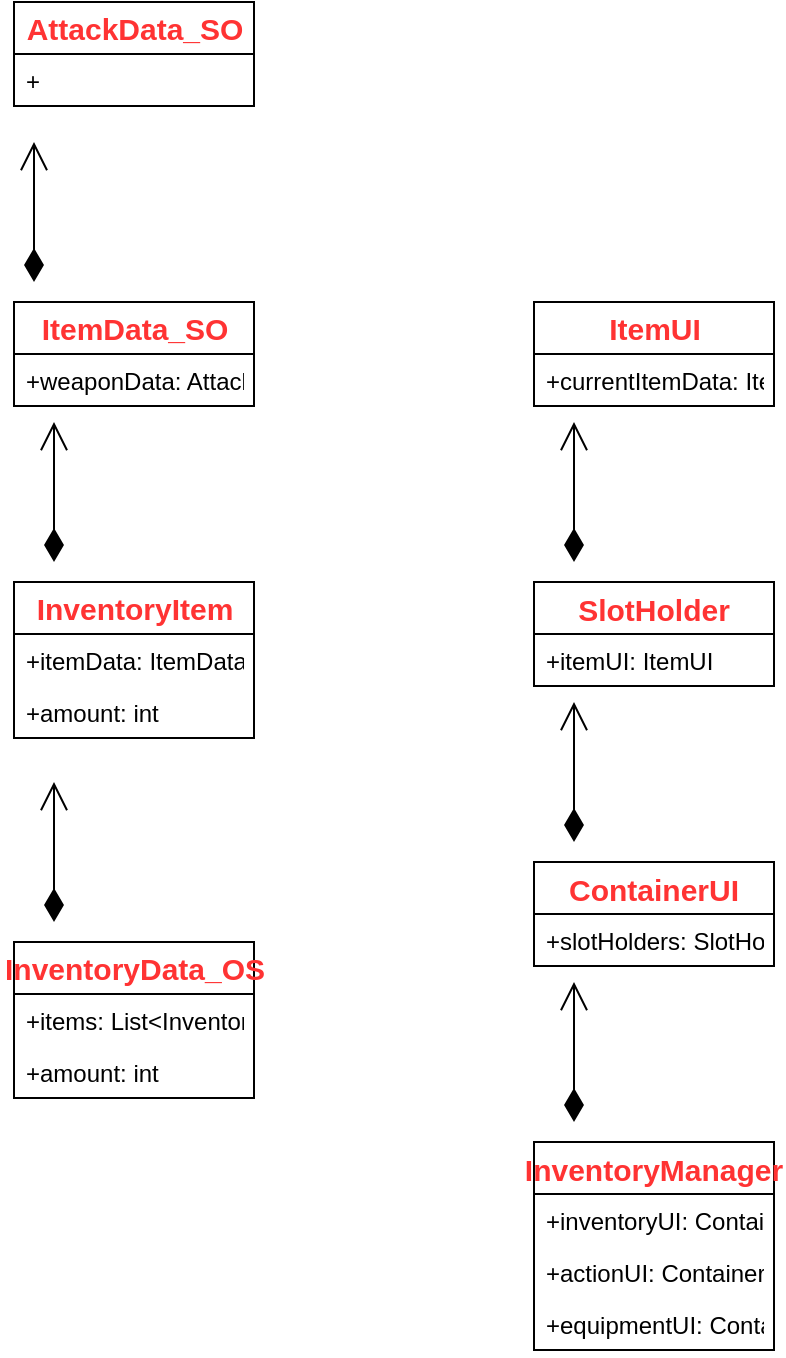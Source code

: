 <mxfile version="14.6.13" type="device"><diagram id="auOc44E0e3tkY1XCIFDK" name="第 1 页"><mxGraphModel dx="1086" dy="806" grid="1" gridSize="10" guides="1" tooltips="1" connect="1" arrows="1" fold="1" page="1" pageScale="1" pageWidth="827" pageHeight="1169" math="0" shadow="0"><root><mxCell id="0"/><mxCell id="1" parent="0"/><mxCell id="_LyCy5BCrm_xr--omPJ--12" value="ItemUI" style="swimlane;fontStyle=1;childLayout=stackLayout;horizontal=1;startSize=26;fillColor=none;horizontalStack=0;resizeParent=1;resizeParentMax=0;resizeLast=0;collapsible=1;marginBottom=0;fontSize=15;fontColor=#FF3333;html=1;aspect=fixed;" parent="1" vertex="1"><mxGeometry x="600" y="380" width="120" height="52" as="geometry"/></mxCell><mxCell id="_LyCy5BCrm_xr--omPJ--14" value="+currentItemData: ItemData_SO" style="text;strokeColor=none;fillColor=none;align=left;verticalAlign=top;spacingLeft=4;spacingRight=4;overflow=hidden;rotatable=0;points=[[0,0.5],[1,0.5]];portConstraint=eastwest;fontSize=12;" parent="_LyCy5BCrm_xr--omPJ--12" vertex="1"><mxGeometry y="26" width="120" height="26" as="geometry"/></mxCell><mxCell id="_LyCy5BCrm_xr--omPJ--18" value="SlotHolder" style="swimlane;fontStyle=1;childLayout=stackLayout;horizontal=1;startSize=26;fillColor=none;horizontalStack=0;resizeParent=1;resizeParentMax=0;resizeLast=0;collapsible=1;marginBottom=0;fontSize=15;fontColor=#FF3333;" parent="1" vertex="1"><mxGeometry x="600" y="520" width="120" height="52" as="geometry"/></mxCell><mxCell id="_LyCy5BCrm_xr--omPJ--19" value="+itemUI: ItemUI" style="text;strokeColor=none;fillColor=none;align=left;verticalAlign=top;spacingLeft=4;spacingRight=4;overflow=hidden;rotatable=0;points=[[0,0.5],[1,0.5]];portConstraint=eastwest;fontSize=12;" parent="_LyCy5BCrm_xr--omPJ--18" vertex="1"><mxGeometry y="26" width="120" height="26" as="geometry"/></mxCell><mxCell id="_LyCy5BCrm_xr--omPJ--24" value="ContainerUI" style="swimlane;fontStyle=1;childLayout=stackLayout;horizontal=1;startSize=26;fillColor=none;horizontalStack=0;resizeParent=1;resizeParentMax=0;resizeLast=0;collapsible=1;marginBottom=0;fontSize=15;fontColor=#FF3333;" parent="1" vertex="1"><mxGeometry x="600" y="660" width="120" height="52" as="geometry"/></mxCell><mxCell id="_LyCy5BCrm_xr--omPJ--25" value="+slotHolders: SlotHolder[]" style="text;strokeColor=none;fillColor=none;align=left;verticalAlign=top;spacingLeft=4;spacingRight=4;overflow=hidden;rotatable=0;points=[[0,0.5],[1,0.5]];portConstraint=eastwest;fontSize=12;" parent="_LyCy5BCrm_xr--omPJ--24" vertex="1"><mxGeometry y="26" width="120" height="26" as="geometry"/></mxCell><mxCell id="_LyCy5BCrm_xr--omPJ--26" value="ItemData_SO" style="swimlane;fontStyle=1;childLayout=stackLayout;horizontal=1;startSize=26;fillColor=none;horizontalStack=0;resizeParent=1;resizeParentMax=0;resizeLast=0;collapsible=1;marginBottom=0;fontSize=15;fontColor=#FF3333;html=1;aspect=fixed;" parent="1" vertex="1"><mxGeometry x="340" y="380" width="120" height="52" as="geometry"/></mxCell><mxCell id="_LyCy5BCrm_xr--omPJ--27" value="+weaponData: AttackData_SO" style="text;strokeColor=none;fillColor=none;align=left;verticalAlign=top;spacingLeft=4;spacingRight=4;overflow=hidden;rotatable=0;points=[[0,0.5],[1,0.5]];portConstraint=eastwest;fontSize=12;" parent="_LyCy5BCrm_xr--omPJ--26" vertex="1"><mxGeometry y="26" width="120" height="26" as="geometry"/></mxCell><mxCell id="_LyCy5BCrm_xr--omPJ--28" value="InventoryItem" style="swimlane;fontStyle=1;childLayout=stackLayout;horizontal=1;startSize=26;fillColor=none;horizontalStack=0;resizeParent=1;resizeParentMax=0;resizeLast=0;collapsible=1;marginBottom=0;fontSize=15;fontColor=#FF3333;html=1;aspect=fixed;" parent="1" vertex="1"><mxGeometry x="340" y="520" width="120" height="78" as="geometry"/></mxCell><mxCell id="_LyCy5BCrm_xr--omPJ--29" value="+itemData: ItemData_SO" style="text;strokeColor=none;fillColor=none;align=left;verticalAlign=top;spacingLeft=4;spacingRight=4;overflow=hidden;rotatable=0;points=[[0,0.5],[1,0.5]];portConstraint=eastwest;fontSize=12;" parent="_LyCy5BCrm_xr--omPJ--28" vertex="1"><mxGeometry y="26" width="120" height="26" as="geometry"/></mxCell><mxCell id="WHvPmVflpKfzMR8ou__c-1" value="+amount: int" style="text;strokeColor=none;fillColor=none;align=left;verticalAlign=top;spacingLeft=4;spacingRight=4;overflow=hidden;rotatable=0;points=[[0,0.5],[1,0.5]];portConstraint=eastwest;fontSize=12;" parent="_LyCy5BCrm_xr--omPJ--28" vertex="1"><mxGeometry y="52" width="120" height="26" as="geometry"/></mxCell><mxCell id="_LyCy5BCrm_xr--omPJ--33" value="1" style="endArrow=open;html=1;endSize=12;startArrow=diamondThin;startSize=14;startFill=1;edgeStyle=orthogonalEdgeStyle;align=left;verticalAlign=bottom;labelBackgroundColor=none;fontSize=15;noLabel=1;fontColor=none;" parent="1" edge="1"><mxGeometry x="0.143" y="-10" relative="1" as="geometry"><mxPoint x="620" y="650" as="sourcePoint"/><mxPoint x="620" y="580" as="targetPoint"/><mxPoint as="offset"/></mxGeometry></mxCell><mxCell id="WHvPmVflpKfzMR8ou__c-2" value="1" style="endArrow=open;html=1;endSize=12;startArrow=diamondThin;startSize=14;startFill=1;edgeStyle=orthogonalEdgeStyle;align=left;verticalAlign=bottom;labelBackgroundColor=none;fontSize=15;noLabel=1;fontColor=none;" parent="1" edge="1"><mxGeometry x="0.143" y="-10" relative="1" as="geometry"><mxPoint x="620" y="510.0" as="sourcePoint"/><mxPoint x="620" y="440.0" as="targetPoint"/><mxPoint as="offset"/></mxGeometry></mxCell><mxCell id="WHvPmVflpKfzMR8ou__c-3" value="1" style="endArrow=open;html=1;endSize=12;startArrow=diamondThin;startSize=14;startFill=1;edgeStyle=orthogonalEdgeStyle;align=left;verticalAlign=bottom;labelBackgroundColor=none;fontSize=15;noLabel=1;fontColor=none;" parent="1" edge="1"><mxGeometry x="0.143" y="-10" relative="1" as="geometry"><mxPoint x="360" y="510.0" as="sourcePoint"/><mxPoint x="360" y="440.0" as="targetPoint"/><mxPoint as="offset"/></mxGeometry></mxCell><mxCell id="WHvPmVflpKfzMR8ou__c-4" value="InventoryManager" style="swimlane;fontStyle=1;childLayout=stackLayout;horizontal=1;startSize=26;fillColor=none;horizontalStack=0;resizeParent=1;resizeParentMax=0;resizeLast=0;collapsible=1;marginBottom=0;fontSize=15;fontColor=#FF3333;" parent="1" vertex="1"><mxGeometry x="600" y="800" width="120" height="104" as="geometry"/></mxCell><mxCell id="WHvPmVflpKfzMR8ou__c-5" value="+inventoryUI: ContainerUI" style="text;strokeColor=none;fillColor=none;align=left;verticalAlign=top;spacingLeft=4;spacingRight=4;overflow=hidden;rotatable=0;points=[[0,0.5],[1,0.5]];portConstraint=eastwest;fontSize=12;" parent="WHvPmVflpKfzMR8ou__c-4" vertex="1"><mxGeometry y="26" width="120" height="26" as="geometry"/></mxCell><mxCell id="WHvPmVflpKfzMR8ou__c-7" value="+actionUI: ContainerUI" style="text;strokeColor=none;fillColor=none;align=left;verticalAlign=top;spacingLeft=4;spacingRight=4;overflow=hidden;rotatable=0;points=[[0,0.5],[1,0.5]];portConstraint=eastwest;fontSize=12;" parent="WHvPmVflpKfzMR8ou__c-4" vertex="1"><mxGeometry y="52" width="120" height="26" as="geometry"/></mxCell><mxCell id="WHvPmVflpKfzMR8ou__c-8" value="+equipmentUI: ContainerUI" style="text;strokeColor=none;fillColor=none;align=left;verticalAlign=top;spacingLeft=4;spacingRight=4;overflow=hidden;rotatable=0;points=[[0,0.5],[1,0.5]];portConstraint=eastwest;fontSize=12;" parent="WHvPmVflpKfzMR8ou__c-4" vertex="1"><mxGeometry y="78" width="120" height="26" as="geometry"/></mxCell><mxCell id="WHvPmVflpKfzMR8ou__c-6" value="1" style="endArrow=open;html=1;endSize=12;startArrow=diamondThin;startSize=14;startFill=1;edgeStyle=orthogonalEdgeStyle;align=left;verticalAlign=bottom;labelBackgroundColor=none;fontSize=15;noLabel=1;fontColor=none;" parent="1" edge="1"><mxGeometry x="0.143" y="-10" relative="1" as="geometry"><mxPoint x="620" y="790" as="sourcePoint"/><mxPoint x="620" y="720" as="targetPoint"/><mxPoint as="offset"/></mxGeometry></mxCell><mxCell id="WHvPmVflpKfzMR8ou__c-9" value="InventoryData_OS" style="swimlane;fontStyle=1;childLayout=stackLayout;horizontal=1;startSize=26;fillColor=none;horizontalStack=0;resizeParent=1;resizeParentMax=0;resizeLast=0;collapsible=1;marginBottom=0;fontSize=15;fontColor=#FF3333;html=1;aspect=fixed;" parent="1" vertex="1"><mxGeometry x="340" y="700" width="120" height="78" as="geometry"/></mxCell><mxCell id="WHvPmVflpKfzMR8ou__c-10" value="+items: List&lt;InventoryItem&gt;" style="text;strokeColor=none;fillColor=none;align=left;verticalAlign=top;spacingLeft=4;spacingRight=4;overflow=hidden;rotatable=0;points=[[0,0.5],[1,0.5]];portConstraint=eastwest;fontSize=12;" parent="WHvPmVflpKfzMR8ou__c-9" vertex="1"><mxGeometry y="26" width="120" height="26" as="geometry"/></mxCell><mxCell id="WHvPmVflpKfzMR8ou__c-11" value="+amount: int" style="text;strokeColor=none;fillColor=none;align=left;verticalAlign=top;spacingLeft=4;spacingRight=4;overflow=hidden;rotatable=0;points=[[0,0.5],[1,0.5]];portConstraint=eastwest;fontSize=12;" parent="WHvPmVflpKfzMR8ou__c-9" vertex="1"><mxGeometry y="52" width="120" height="26" as="geometry"/></mxCell><mxCell id="WHvPmVflpKfzMR8ou__c-12" value="1" style="endArrow=open;html=1;endSize=12;startArrow=diamondThin;startSize=14;startFill=1;edgeStyle=orthogonalEdgeStyle;align=left;verticalAlign=bottom;labelBackgroundColor=none;fontSize=15;noLabel=1;fontColor=none;" parent="1" edge="1"><mxGeometry x="0.143" y="-10" relative="1" as="geometry"><mxPoint x="360" y="690.0" as="sourcePoint"/><mxPoint x="360" y="620.0" as="targetPoint"/><mxPoint as="offset"/></mxGeometry></mxCell><mxCell id="piESiucssRGoFm5jECiU-1" value="AttackData_SO" style="swimlane;fontStyle=1;childLayout=stackLayout;horizontal=1;startSize=26;fillColor=none;horizontalStack=0;resizeParent=1;resizeParentMax=0;resizeLast=0;collapsible=1;marginBottom=0;fontSize=15;fontColor=#FF3333;html=1;aspect=fixed;" vertex="1" parent="1"><mxGeometry x="340" y="230" width="120" height="52" as="geometry"/></mxCell><mxCell id="piESiucssRGoFm5jECiU-2" value="+" style="text;strokeColor=none;fillColor=none;align=left;verticalAlign=top;spacingLeft=4;spacingRight=4;overflow=hidden;rotatable=0;points=[[0,0.5],[1,0.5]];portConstraint=eastwest;fontSize=12;" vertex="1" parent="piESiucssRGoFm5jECiU-1"><mxGeometry y="26" width="120" height="26" as="geometry"/></mxCell><mxCell id="piESiucssRGoFm5jECiU-3" value="1" style="endArrow=open;html=1;endSize=12;startArrow=diamondThin;startSize=14;startFill=1;edgeStyle=orthogonalEdgeStyle;align=left;verticalAlign=bottom;labelBackgroundColor=none;fontSize=15;noLabel=1;fontColor=none;" edge="1" parent="1"><mxGeometry x="0.143" y="-10" relative="1" as="geometry"><mxPoint x="350" y="370.0" as="sourcePoint"/><mxPoint x="350" y="300.0" as="targetPoint"/><mxPoint as="offset"/></mxGeometry></mxCell></root></mxGraphModel></diagram></mxfile>